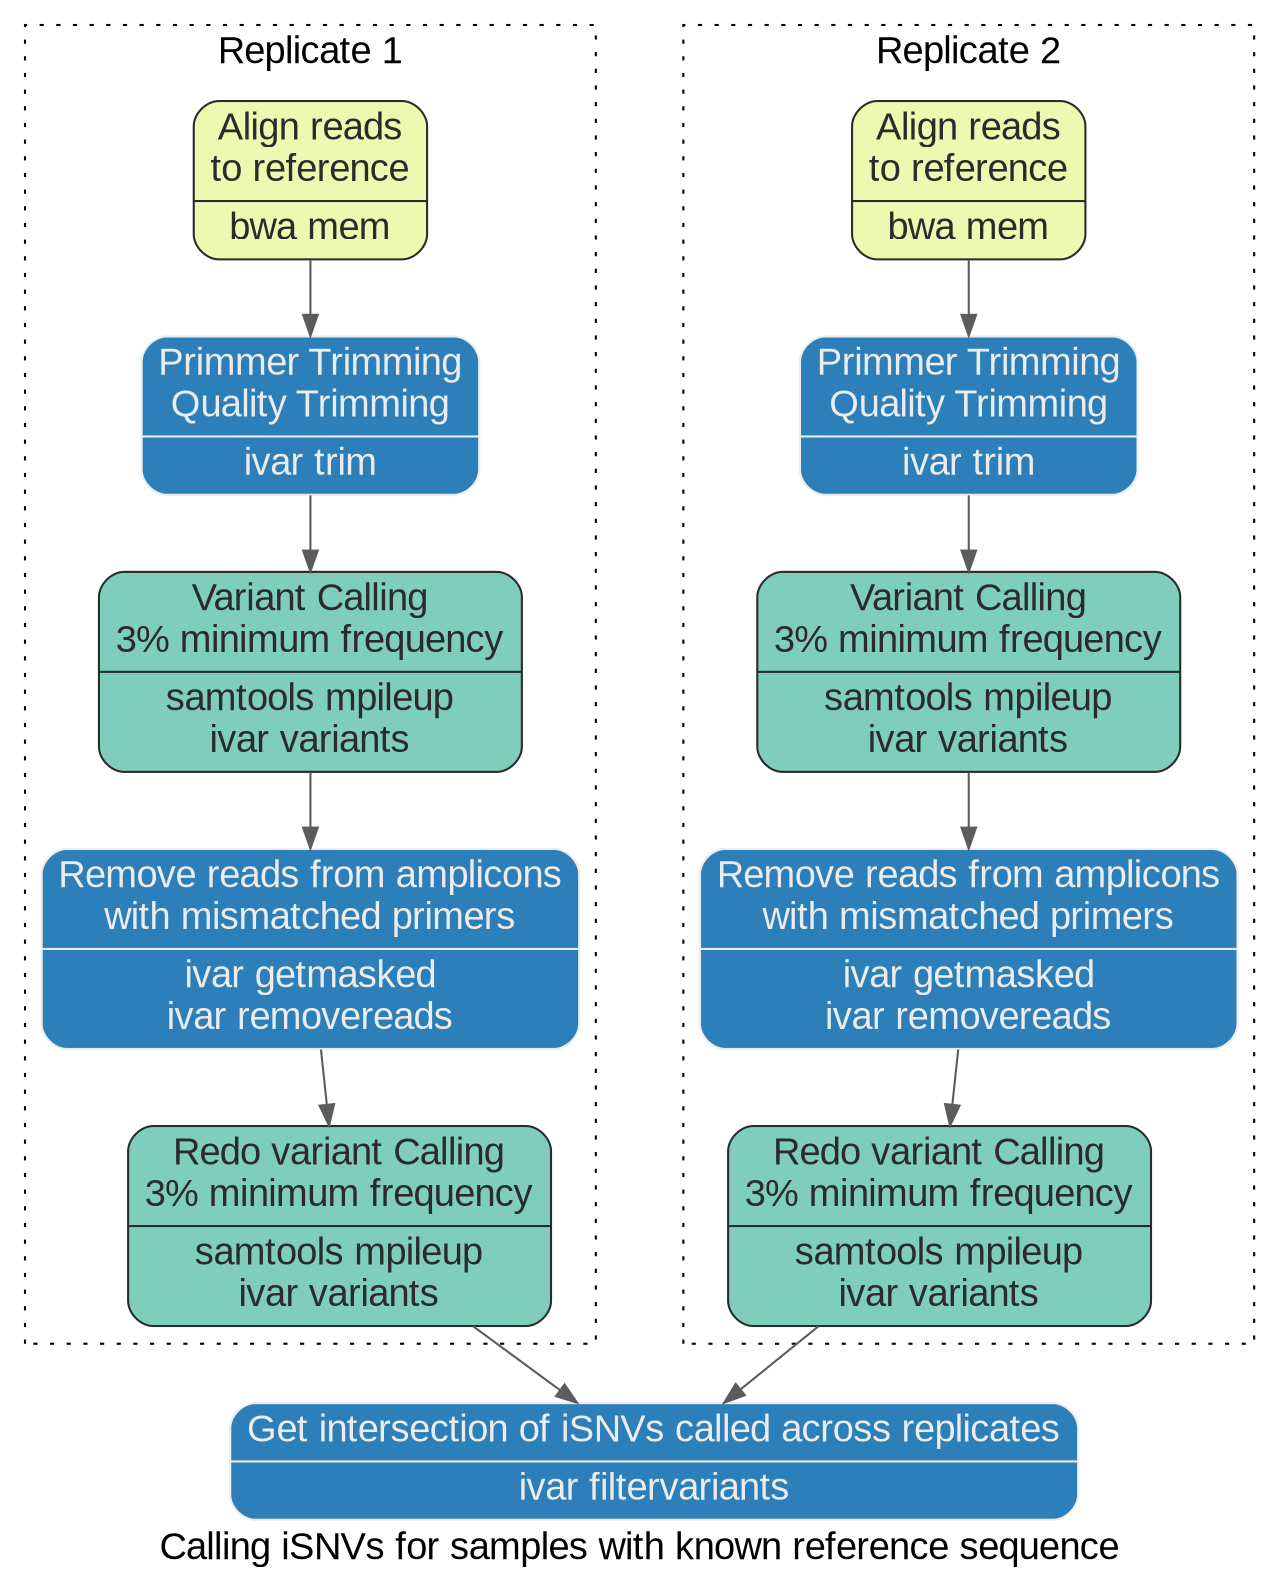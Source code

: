 digraph fc{
	label="Calling iSNVs for samples with known reference sequence";
	fontname="arial";
	fontsize=18;
	nodesep=0.8;
	node [shape=Mrecord,
	      color="#2b2b2b",
	      fillcolor="#ececec",
	      style="filled,solid",
	      fontsize=18,
	      fontname = "arial",
	      fontcolor="#2b2b2b"]
	edge[color="#5c5c5c"];

        subgraph cluster_rep1{
		label="Replicate 1";
		graph[style=dotted];
		align1 [label="{Align reads\nto reference | bwa mem}",
			fillcolor="/ylgnbu3/1",
			color="#2b2b2b",
			fontcolor="#2b2b2b"];
		trim1 [label="{Primmer Trimming\nQuality Trimming | ivar trim}",
		       fillcolor="/ylgnbu3/3",
		       color="#ececec",
		       fontcolor="#ececec"];
		vc1 [label="{Variant Calling\n3% minimum frequency | samtools mpileup\nivar variants}",
		     fillcolor="/ylgnbu3/2",
		     color="#2b2b2b",
		     fontcolor="#2b2b2b"];
		rr1 [label="{Remove reads from amplicons\nwith mismatched primers | ivar getmasked\nivar removereads}",
		     fillcolor="/ylgnbu3/3",
		     color="#ececec",
		     fontcolor="#ececec"];
		vc2_1 [label="{Redo variant Calling\n3% minimum frequency | samtools mpileup\nivar variants}",
		       fillcolor="/ylgnbu3/2",
		       color="#2b2b2b",
		       fontcolor="#2b2b2b"];
	}

        subgraph cluster_rep2{
		label="Replicate 2";
		graph[style=dotted];
		align2 [label="{Align reads\nto reference | bwa mem}",
			fillcolor="/ylgnbu3/1",
			color="#2b2b2b",
			fontcolor="#2b2b2b"];
		trim2 [label="{Primmer Trimming\nQuality Trimming | ivar trim}",
		       fillcolor="/ylgnbu3/3",
		       color="#ececec",
		       fontcolor="#ececec"];
		vc2 [label="{Variant Calling\n3% minimum frequency | samtools mpileup\nivar variants}",
		     fillcolor="/ylgnbu3/2",
		     color="#2b2b2b",
		     fontcolor="#2b2b2b"];
		rr2 [label="{Remove reads from amplicons\nwith mismatched primers | ivar getmasked\nivar removereads}",
		     fillcolor="/ylgnbu3/3",
		     color="#ececec",
		     fontcolor="#ececec"];
		vc2_2 [label="{Redo variant Calling\n3% minimum frequency | samtools mpileup\nivar variants}",
		       fillcolor="/ylgnbu3/2",
		       color="#2b2b2b",
		       fontcolor="#2b2b2b"];
        }

	subgraph combine{
		c [label="{Get intersection of iSNVs called across replicates | ivar filtervariants}",
		       fillcolor="/ylgnbu3/3",
		       color="#ececec",
		       fontcolor="#ececec"];
	       }

	// subgraph cluster_commands{
	// 	label="Commands";
	// 	graph[penwidth=0];
	// 	node [shape=record,
	// 	      color="#2b2b2b",
	// 	      fillcolor="#ffffff",
	// 	      style="filled,solid",
	// 	      fontsize=18,
	// 	      fontname = "arial bold italic",
	// 	      fontcolor="#2b2b2b"];
	// 	aligncmd [label="bwa mem ... \l"];
	// 	trimcmd [label="ivar trim ... \lsamtools sort ...\lsamtools index ... "];
	// 	vc1cmd [label="samtools mpileup ... \| ivar variants ... \l"];
	// 	rrcmd [label="ivar getmasked ... \livar removereads ... \l"];
	// 	vc2cmd [label="samtools mpileup ... \| ivar variants ... \l"];
	// 	combinecmd [label="ivar filtervariants ... \l"];
	// }

	align1 -> trim1 -> vc1 -> rr1 -> vc2_1 -> c
	align2 -> trim2 -> vc2 -> rr2 -> vc2_2 -> c
	// aligncmd->trimcmd->vc1cmd->rrcmd->vc2cmd->combinecmd[style=invis]
}